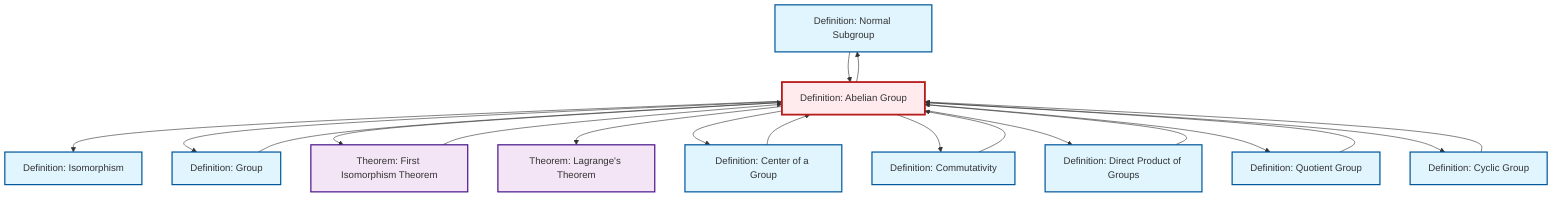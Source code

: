 graph TD
    classDef definition fill:#e1f5fe,stroke:#01579b,stroke-width:2px
    classDef theorem fill:#f3e5f5,stroke:#4a148c,stroke-width:2px
    classDef axiom fill:#fff3e0,stroke:#e65100,stroke-width:2px
    classDef example fill:#e8f5e9,stroke:#1b5e20,stroke-width:2px
    classDef current fill:#ffebee,stroke:#b71c1c,stroke-width:3px
    def-normal-subgroup["Definition: Normal Subgroup"]:::definition
    def-cyclic-group["Definition: Cyclic Group"]:::definition
    def-commutativity["Definition: Commutativity"]:::definition
    def-abelian-group["Definition: Abelian Group"]:::definition
    thm-lagrange["Theorem: Lagrange's Theorem"]:::theorem
    thm-first-isomorphism["Theorem: First Isomorphism Theorem"]:::theorem
    def-direct-product["Definition: Direct Product of Groups"]:::definition
    def-group["Definition: Group"]:::definition
    def-center-of-group["Definition: Center of a Group"]:::definition
    def-isomorphism["Definition: Isomorphism"]:::definition
    def-quotient-group["Definition: Quotient Group"]:::definition
    thm-first-isomorphism --> def-abelian-group
    def-group --> def-abelian-group
    def-abelian-group --> def-isomorphism
    def-abelian-group --> def-group
    def-abelian-group --> thm-first-isomorphism
    def-center-of-group --> def-abelian-group
    def-commutativity --> def-abelian-group
    def-normal-subgroup --> def-abelian-group
    def-abelian-group --> thm-lagrange
    def-cyclic-group --> def-abelian-group
    def-abelian-group --> def-center-of-group
    def-abelian-group --> def-commutativity
    def-abelian-group --> def-normal-subgroup
    def-abelian-group --> def-direct-product
    def-direct-product --> def-abelian-group
    def-abelian-group --> def-quotient-group
    def-abelian-group --> def-cyclic-group
    def-quotient-group --> def-abelian-group
    class def-abelian-group current